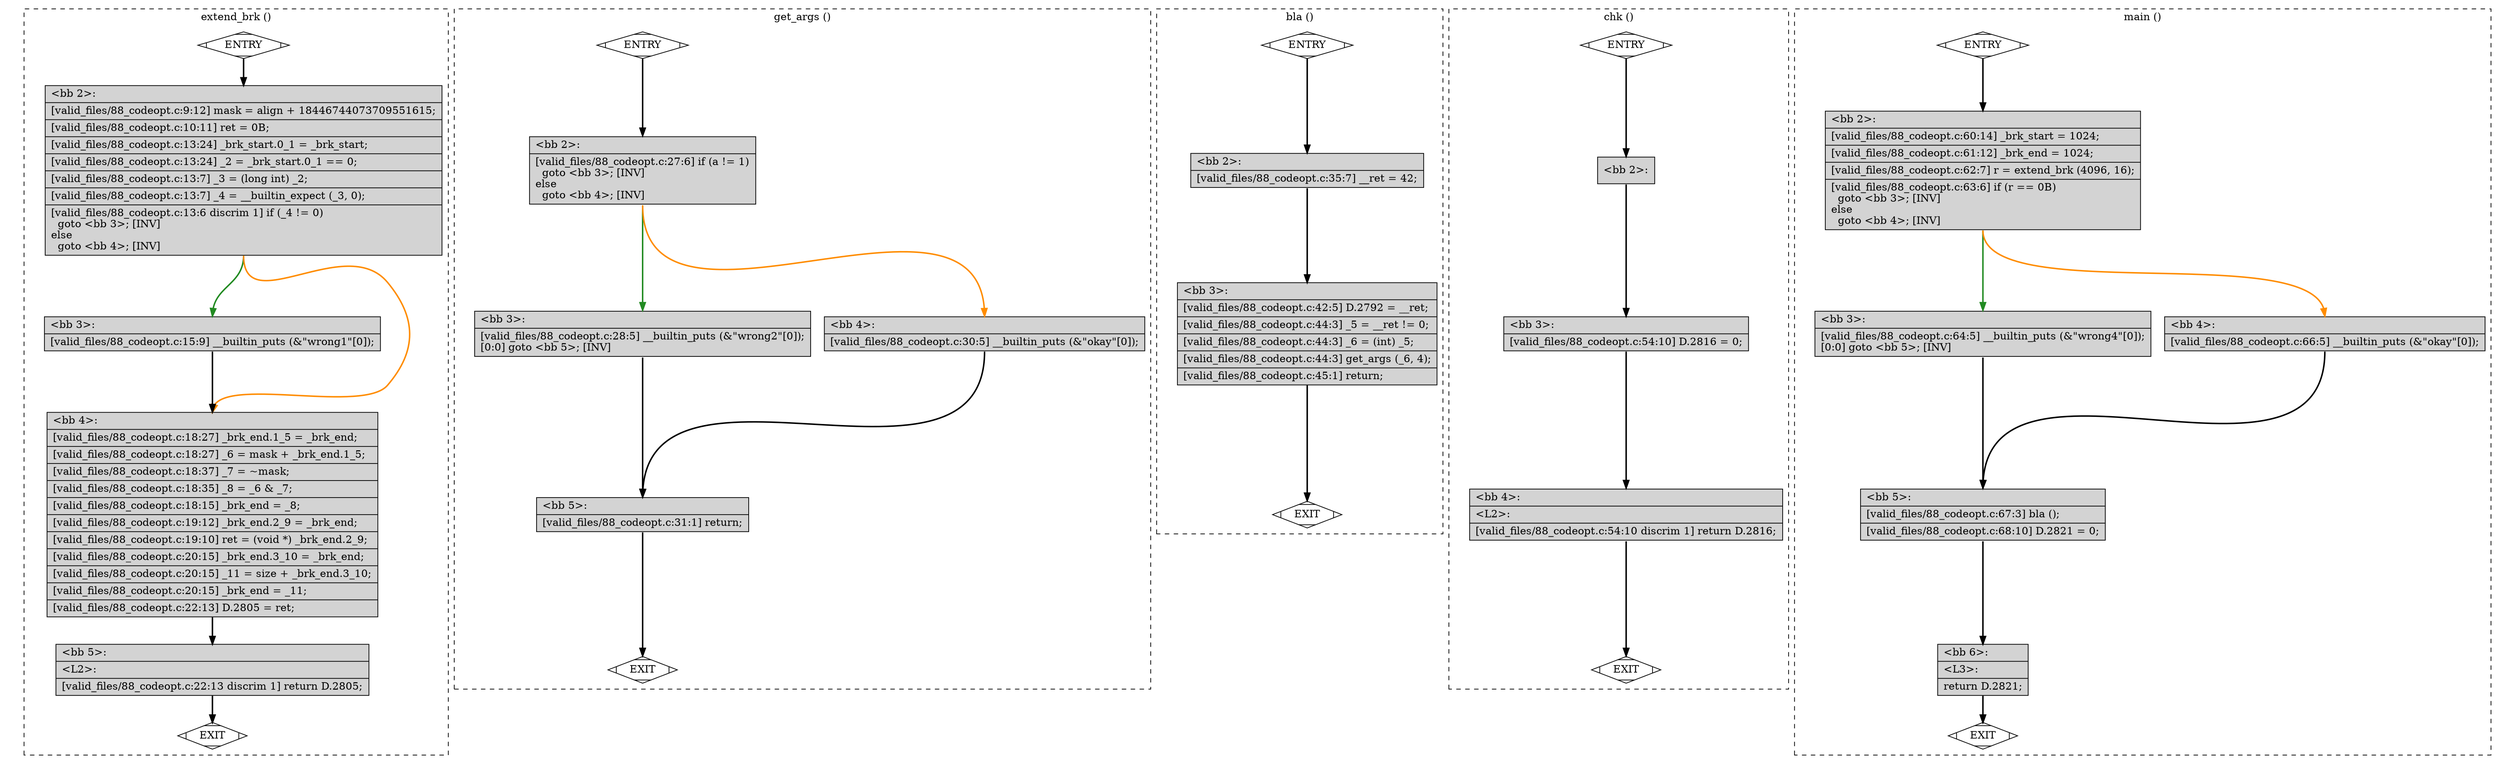 digraph "a-88_codeopt.c.015t.cfg" {
overlap=false;
subgraph "cluster_extend_brk" {
	style="dashed";
	color="black";
	label="extend_brk ()";
	fn_0_basic_block_0 [shape=Mdiamond,style=filled,fillcolor=white,label="ENTRY"];

	fn_0_basic_block_1 [shape=Mdiamond,style=filled,fillcolor=white,label="EXIT"];

	fn_0_basic_block_2 [shape=record,style=filled,fillcolor=lightgrey,label="{\<bb\ 2\>:\l\
|[valid_files/88_codeopt.c:9:12]\ mask\ =\ align\ +\ 18446744073709551615;\l\
|[valid_files/88_codeopt.c:10:11]\ ret\ =\ 0B;\l\
|[valid_files/88_codeopt.c:13:24]\ _brk_start.0_1\ =\ _brk_start;\l\
|[valid_files/88_codeopt.c:13:24]\ _2\ =\ _brk_start.0_1\ ==\ 0;\l\
|[valid_files/88_codeopt.c:13:7]\ _3\ =\ (long\ int)\ _2;\l\
|[valid_files/88_codeopt.c:13:7]\ _4\ =\ __builtin_expect\ (_3,\ 0);\l\
|[valid_files/88_codeopt.c:13:6\ discrim\ 1]\ if\ (_4\ !=\ 0)\l\
\ \ goto\ \<bb\ 3\>;\ [INV]\l\
else\l\
\ \ goto\ \<bb\ 4\>;\ [INV]\l\
}"];

	fn_0_basic_block_3 [shape=record,style=filled,fillcolor=lightgrey,label="{\<bb\ 3\>:\l\
|[valid_files/88_codeopt.c:15:9]\ __builtin_puts\ (&\"wrong1\"[0]);\l\
}"];

	fn_0_basic_block_4 [shape=record,style=filled,fillcolor=lightgrey,label="{\<bb\ 4\>:\l\
|[valid_files/88_codeopt.c:18:27]\ _brk_end.1_5\ =\ _brk_end;\l\
|[valid_files/88_codeopt.c:18:27]\ _6\ =\ mask\ +\ _brk_end.1_5;\l\
|[valid_files/88_codeopt.c:18:37]\ _7\ =\ ~mask;\l\
|[valid_files/88_codeopt.c:18:35]\ _8\ =\ _6\ &\ _7;\l\
|[valid_files/88_codeopt.c:18:15]\ _brk_end\ =\ _8;\l\
|[valid_files/88_codeopt.c:19:12]\ _brk_end.2_9\ =\ _brk_end;\l\
|[valid_files/88_codeopt.c:19:10]\ ret\ =\ (void\ *)\ _brk_end.2_9;\l\
|[valid_files/88_codeopt.c:20:15]\ _brk_end.3_10\ =\ _brk_end;\l\
|[valid_files/88_codeopt.c:20:15]\ _11\ =\ size\ +\ _brk_end.3_10;\l\
|[valid_files/88_codeopt.c:20:15]\ _brk_end\ =\ _11;\l\
|[valid_files/88_codeopt.c:22:13]\ D.2805\ =\ ret;\l\
}"];

	fn_0_basic_block_5 [shape=record,style=filled,fillcolor=lightgrey,label="{\<bb\ 5\>:\l\
|\<L2\>:\l\
|[valid_files/88_codeopt.c:22:13\ discrim\ 1]\ return\ D.2805;\l\
}"];

	fn_0_basic_block_0:s -> fn_0_basic_block_2:n [style="solid,bold",color=black,weight=100,constraint=true];
	fn_0_basic_block_2:s -> fn_0_basic_block_3:n [style="solid,bold",color=forestgreen,weight=10,constraint=true];
	fn_0_basic_block_2:s -> fn_0_basic_block_4:n [style="solid,bold",color=darkorange,weight=10,constraint=true];
	fn_0_basic_block_3:s -> fn_0_basic_block_4:n [style="solid,bold",color=black,weight=100,constraint=true];
	fn_0_basic_block_4:s -> fn_0_basic_block_5:n [style="solid,bold",color=black,weight=100,constraint=true];
	fn_0_basic_block_5:s -> fn_0_basic_block_1:n [style="solid,bold",color=black,weight=10,constraint=true];
	fn_0_basic_block_0:s -> fn_0_basic_block_1:n [style="invis",constraint=true];
}
subgraph "cluster_get_args" {
	style="dashed";
	color="black";
	label="get_args ()";
	fn_1_basic_block_0 [shape=Mdiamond,style=filled,fillcolor=white,label="ENTRY"];

	fn_1_basic_block_1 [shape=Mdiamond,style=filled,fillcolor=white,label="EXIT"];

	fn_1_basic_block_2 [shape=record,style=filled,fillcolor=lightgrey,label="{\<bb\ 2\>:\l\
|[valid_files/88_codeopt.c:27:6]\ if\ (a\ !=\ 1)\l\
\ \ goto\ \<bb\ 3\>;\ [INV]\l\
else\l\
\ \ goto\ \<bb\ 4\>;\ [INV]\l\
}"];

	fn_1_basic_block_3 [shape=record,style=filled,fillcolor=lightgrey,label="{\<bb\ 3\>:\l\
|[valid_files/88_codeopt.c:28:5]\ __builtin_puts\ (&\"wrong2\"[0]);\l\
[0:0]\ goto\ \<bb\ 5\>;\ [INV]\l\
}"];

	fn_1_basic_block_4 [shape=record,style=filled,fillcolor=lightgrey,label="{\<bb\ 4\>:\l\
|[valid_files/88_codeopt.c:30:5]\ __builtin_puts\ (&\"okay\"[0]);\l\
}"];

	fn_1_basic_block_5 [shape=record,style=filled,fillcolor=lightgrey,label="{\<bb\ 5\>:\l\
|[valid_files/88_codeopt.c:31:1]\ return;\l\
}"];

	fn_1_basic_block_0:s -> fn_1_basic_block_2:n [style="solid,bold",color=black,weight=100,constraint=true];
	fn_1_basic_block_2:s -> fn_1_basic_block_3:n [style="solid,bold",color=forestgreen,weight=10,constraint=true];
	fn_1_basic_block_2:s -> fn_1_basic_block_4:n [style="solid,bold",color=darkorange,weight=10,constraint=true];
	fn_1_basic_block_3:s -> fn_1_basic_block_5:n [style="solid,bold",color=black,weight=100,constraint=true];
	fn_1_basic_block_4:s -> fn_1_basic_block_5:n [style="solid,bold",color=black,weight=100,constraint=true];
	fn_1_basic_block_5:s -> fn_1_basic_block_1:n [style="solid,bold",color=black,weight=10,constraint=true];
	fn_1_basic_block_0:s -> fn_1_basic_block_1:n [style="invis",constraint=true];
}
subgraph "cluster_bla" {
	style="dashed";
	color="black";
	label="bla ()";
	fn_2_basic_block_0 [shape=Mdiamond,style=filled,fillcolor=white,label="ENTRY"];

	fn_2_basic_block_1 [shape=Mdiamond,style=filled,fillcolor=white,label="EXIT"];

	fn_2_basic_block_2 [shape=record,style=filled,fillcolor=lightgrey,label="{\<bb\ 2\>:\l\
|[valid_files/88_codeopt.c:35:7]\ __ret\ =\ 42;\l\
}"];

	fn_2_basic_block_3 [shape=record,style=filled,fillcolor=lightgrey,label="{\<bb\ 3\>:\l\
|[valid_files/88_codeopt.c:42:5]\ D.2792\ =\ __ret;\l\
|[valid_files/88_codeopt.c:44:3]\ _5\ =\ __ret\ !=\ 0;\l\
|[valid_files/88_codeopt.c:44:3]\ _6\ =\ (int)\ _5;\l\
|[valid_files/88_codeopt.c:44:3]\ get_args\ (_6,\ 4);\l\
|[valid_files/88_codeopt.c:45:1]\ return;\l\
}"];

	fn_2_basic_block_0:s -> fn_2_basic_block_2:n [style="solid,bold",color=black,weight=100,constraint=true];
	fn_2_basic_block_2:s -> fn_2_basic_block_3:n [style="solid,bold",color=black,weight=100,constraint=true];
	fn_2_basic_block_3:s -> fn_2_basic_block_1:n [style="solid,bold",color=black,weight=10,constraint=true];
	fn_2_basic_block_0:s -> fn_2_basic_block_1:n [style="invis",constraint=true];
}
subgraph "cluster_chk" {
	style="dashed";
	color="black";
	label="chk ()";
	fn_3_basic_block_0 [shape=Mdiamond,style=filled,fillcolor=white,label="ENTRY"];

	fn_3_basic_block_1 [shape=Mdiamond,style=filled,fillcolor=white,label="EXIT"];

	fn_3_basic_block_2 [shape=record,style=filled,fillcolor=lightgrey,label="{\<bb\ 2\>:\l\
}"];

	fn_3_basic_block_3 [shape=record,style=filled,fillcolor=lightgrey,label="{\<bb\ 3\>:\l\
|[valid_files/88_codeopt.c:54:10]\ D.2816\ =\ 0;\l\
}"];

	fn_3_basic_block_4 [shape=record,style=filled,fillcolor=lightgrey,label="{\<bb\ 4\>:\l\
|\<L2\>:\l\
|[valid_files/88_codeopt.c:54:10\ discrim\ 1]\ return\ D.2816;\l\
}"];

	fn_3_basic_block_0:s -> fn_3_basic_block_2:n [style="solid,bold",color=black,weight=100,constraint=true];
	fn_3_basic_block_2:s -> fn_3_basic_block_3:n [style="solid,bold",color=black,weight=100,constraint=true];
	fn_3_basic_block_3:s -> fn_3_basic_block_4:n [style="solid,bold",color=black,weight=100,constraint=true];
	fn_3_basic_block_4:s -> fn_3_basic_block_1:n [style="solid,bold",color=black,weight=10,constraint=true];
	fn_3_basic_block_0:s -> fn_3_basic_block_1:n [style="invis",constraint=true];
}
subgraph "cluster_main" {
	style="dashed";
	color="black";
	label="main ()";
	fn_4_basic_block_0 [shape=Mdiamond,style=filled,fillcolor=white,label="ENTRY"];

	fn_4_basic_block_1 [shape=Mdiamond,style=filled,fillcolor=white,label="EXIT"];

	fn_4_basic_block_2 [shape=record,style=filled,fillcolor=lightgrey,label="{\<bb\ 2\>:\l\
|[valid_files/88_codeopt.c:60:14]\ _brk_start\ =\ 1024;\l\
|[valid_files/88_codeopt.c:61:12]\ _brk_end\ =\ 1024;\l\
|[valid_files/88_codeopt.c:62:7]\ r\ =\ extend_brk\ (4096,\ 16);\l\
|[valid_files/88_codeopt.c:63:6]\ if\ (r\ ==\ 0B)\l\
\ \ goto\ \<bb\ 3\>;\ [INV]\l\
else\l\
\ \ goto\ \<bb\ 4\>;\ [INV]\l\
}"];

	fn_4_basic_block_3 [shape=record,style=filled,fillcolor=lightgrey,label="{\<bb\ 3\>:\l\
|[valid_files/88_codeopt.c:64:5]\ __builtin_puts\ (&\"wrong4\"[0]);\l\
[0:0]\ goto\ \<bb\ 5\>;\ [INV]\l\
}"];

	fn_4_basic_block_4 [shape=record,style=filled,fillcolor=lightgrey,label="{\<bb\ 4\>:\l\
|[valid_files/88_codeopt.c:66:5]\ __builtin_puts\ (&\"okay\"[0]);\l\
}"];

	fn_4_basic_block_5 [shape=record,style=filled,fillcolor=lightgrey,label="{\<bb\ 5\>:\l\
|[valid_files/88_codeopt.c:67:3]\ bla\ ();\l\
|[valid_files/88_codeopt.c:68:10]\ D.2821\ =\ 0;\l\
}"];

	fn_4_basic_block_6 [shape=record,style=filled,fillcolor=lightgrey,label="{\<bb\ 6\>:\l\
|\<L3\>:\l\
|return\ D.2821;\l\
}"];

	fn_4_basic_block_0:s -> fn_4_basic_block_2:n [style="solid,bold",color=black,weight=100,constraint=true];
	fn_4_basic_block_2:s -> fn_4_basic_block_3:n [style="solid,bold",color=forestgreen,weight=10,constraint=true];
	fn_4_basic_block_2:s -> fn_4_basic_block_4:n [style="solid,bold",color=darkorange,weight=10,constraint=true];
	fn_4_basic_block_3:s -> fn_4_basic_block_5:n [style="solid,bold",color=black,weight=100,constraint=true];
	fn_4_basic_block_4:s -> fn_4_basic_block_5:n [style="solid,bold",color=black,weight=100,constraint=true];
	fn_4_basic_block_5:s -> fn_4_basic_block_6:n [style="solid,bold",color=black,weight=100,constraint=true];
	fn_4_basic_block_6:s -> fn_4_basic_block_1:n [style="solid,bold",color=black,weight=10,constraint=true];
	fn_4_basic_block_0:s -> fn_4_basic_block_1:n [style="invis",constraint=true];
}
}
